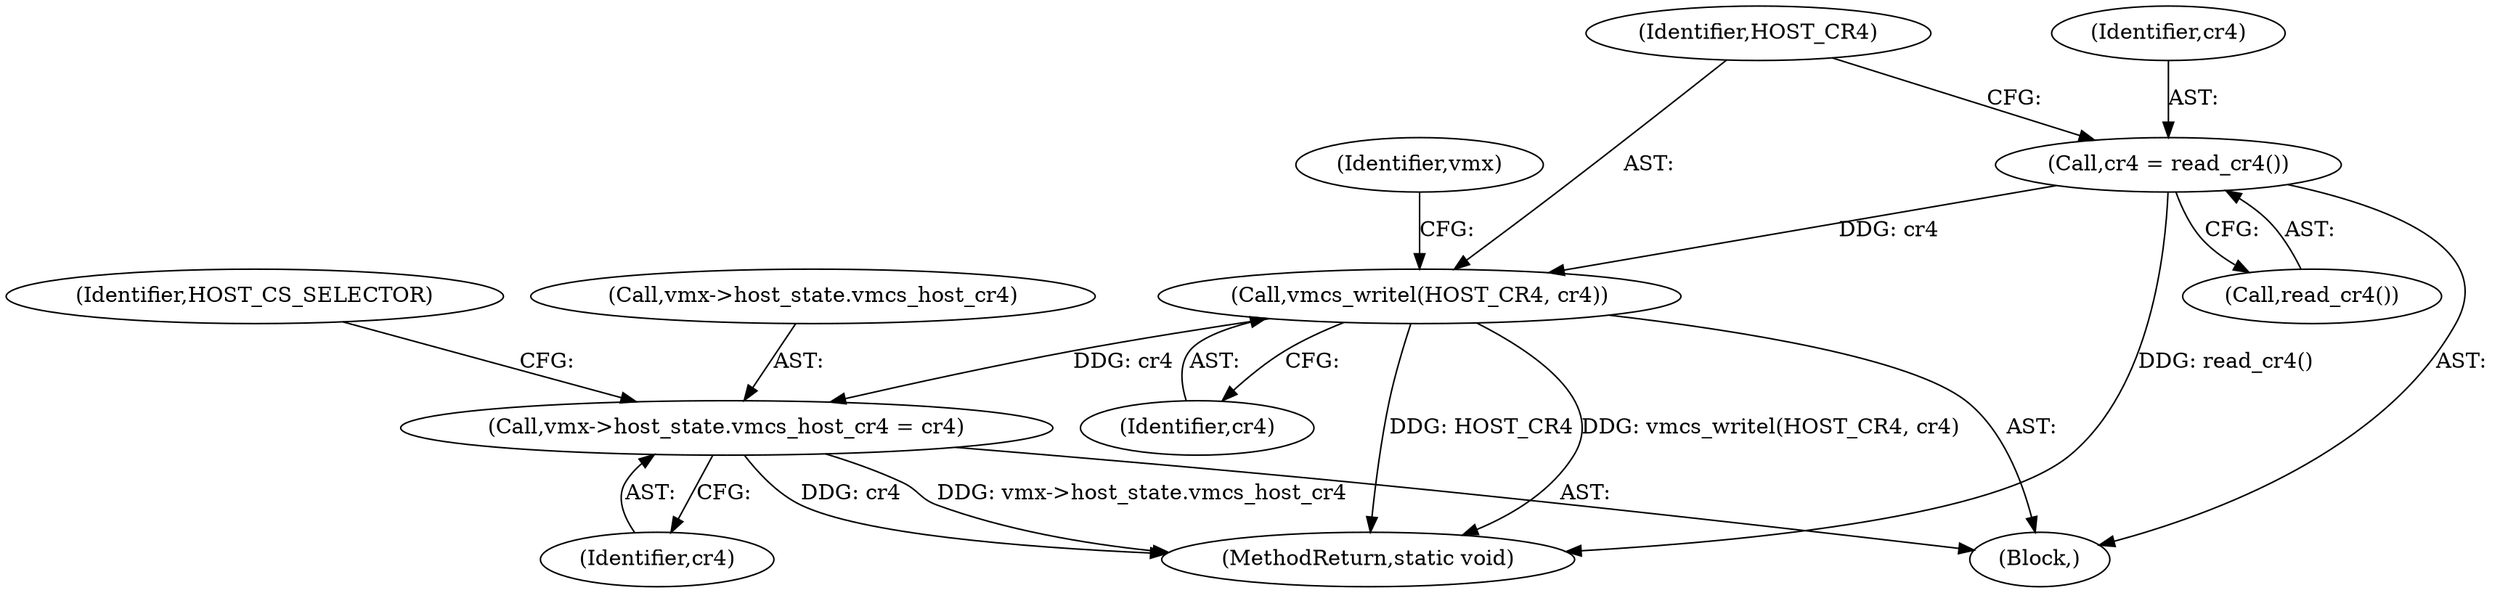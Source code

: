 digraph "0_linux_d974baa398f34393db76be45f7d4d04fbdbb4a0a@API" {
"1000132" [label="(Call,vmcs_writel(HOST_CR4, cr4))"];
"1000129" [label="(Call,cr4 = read_cr4())"];
"1000135" [label="(Call,vmx->host_state.vmcs_host_cr4 = cr4)"];
"1000141" [label="(Identifier,cr4)"];
"1000131" [label="(Call,read_cr4())"];
"1000130" [label="(Identifier,cr4)"];
"1000136" [label="(Call,vmx->host_state.vmcs_host_cr4)"];
"1000143" [label="(Identifier,HOST_CS_SELECTOR)"];
"1000135" [label="(Call,vmx->host_state.vmcs_host_cr4 = cr4)"];
"1000129" [label="(Call,cr4 = read_cr4())"];
"1000134" [label="(Identifier,cr4)"];
"1000115" [label="(Block,)"];
"1000138" [label="(Identifier,vmx)"];
"1000210" [label="(MethodReturn,static void)"];
"1000132" [label="(Call,vmcs_writel(HOST_CR4, cr4))"];
"1000133" [label="(Identifier,HOST_CR4)"];
"1000132" -> "1000115"  [label="AST: "];
"1000132" -> "1000134"  [label="CFG: "];
"1000133" -> "1000132"  [label="AST: "];
"1000134" -> "1000132"  [label="AST: "];
"1000138" -> "1000132"  [label="CFG: "];
"1000132" -> "1000210"  [label="DDG: HOST_CR4"];
"1000132" -> "1000210"  [label="DDG: vmcs_writel(HOST_CR4, cr4)"];
"1000129" -> "1000132"  [label="DDG: cr4"];
"1000132" -> "1000135"  [label="DDG: cr4"];
"1000129" -> "1000115"  [label="AST: "];
"1000129" -> "1000131"  [label="CFG: "];
"1000130" -> "1000129"  [label="AST: "];
"1000131" -> "1000129"  [label="AST: "];
"1000133" -> "1000129"  [label="CFG: "];
"1000129" -> "1000210"  [label="DDG: read_cr4()"];
"1000135" -> "1000115"  [label="AST: "];
"1000135" -> "1000141"  [label="CFG: "];
"1000136" -> "1000135"  [label="AST: "];
"1000141" -> "1000135"  [label="AST: "];
"1000143" -> "1000135"  [label="CFG: "];
"1000135" -> "1000210"  [label="DDG: cr4"];
"1000135" -> "1000210"  [label="DDG: vmx->host_state.vmcs_host_cr4"];
}
